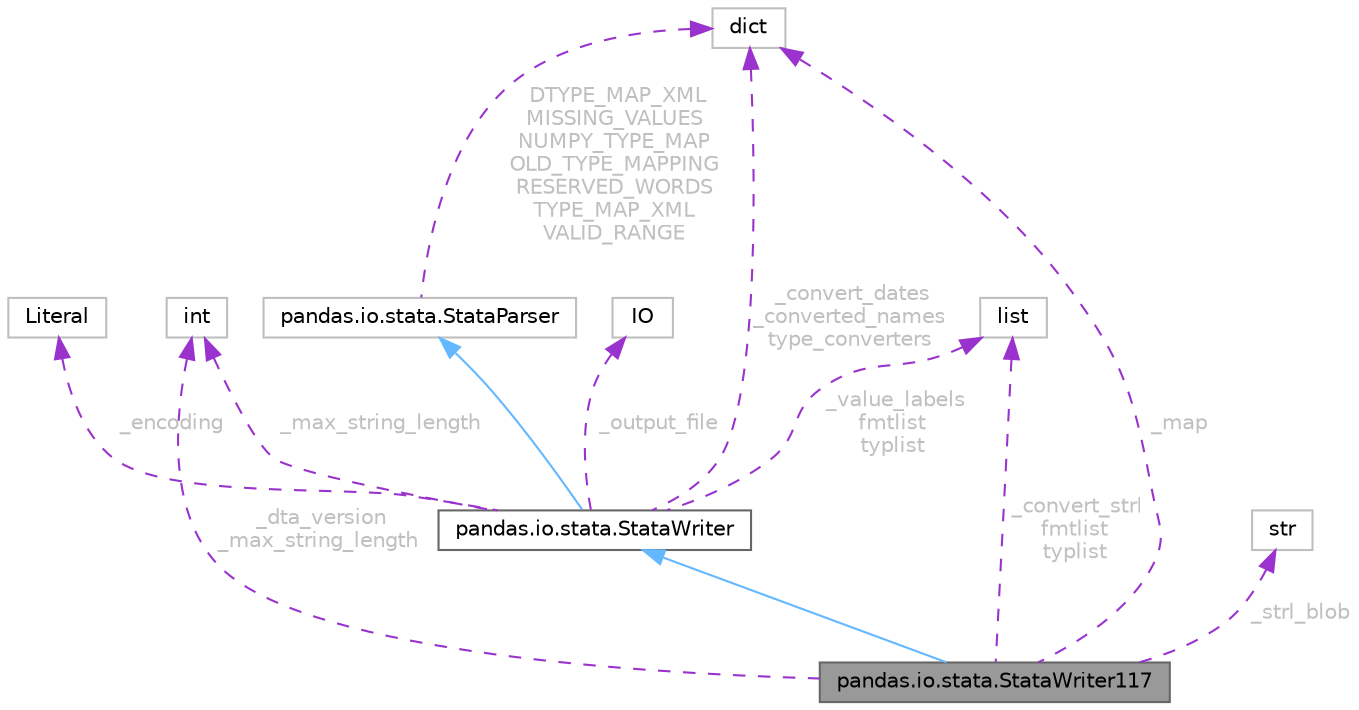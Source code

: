 digraph "pandas.io.stata.StataWriter117"
{
 // LATEX_PDF_SIZE
  bgcolor="transparent";
  edge [fontname=Helvetica,fontsize=10,labelfontname=Helvetica,labelfontsize=10];
  node [fontname=Helvetica,fontsize=10,shape=box,height=0.2,width=0.4];
  Node1 [id="Node000001",label="pandas.io.stata.StataWriter117",height=0.2,width=0.4,color="gray40", fillcolor="grey60", style="filled", fontcolor="black",tooltip=" "];
  Node2 -> Node1 [id="edge13_Node000001_Node000002",dir="back",color="steelblue1",style="solid",tooltip=" "];
  Node2 [id="Node000002",label="pandas.io.stata.StataWriter",height=0.2,width=0.4,color="gray40", fillcolor="white", style="filled",URL="$d3/d82/classpandas_1_1io_1_1stata_1_1StataWriter.html",tooltip=" "];
  Node3 -> Node2 [id="edge14_Node000002_Node000003",dir="back",color="steelblue1",style="solid",tooltip=" "];
  Node3 [id="Node000003",label="pandas.io.stata.StataParser",height=0.2,width=0.4,color="grey75", fillcolor="white", style="filled",URL="$df/d0e/classpandas_1_1io_1_1stata_1_1StataParser.html",tooltip=" "];
  Node4 -> Node3 [id="edge15_Node000003_Node000004",dir="back",color="darkorchid3",style="dashed",tooltip=" ",label=" DTYPE_MAP_XML\nMISSING_VALUES\nNUMPY_TYPE_MAP\nOLD_TYPE_MAPPING\nRESERVED_WORDS\nTYPE_MAP_XML\nVALID_RANGE",fontcolor="grey" ];
  Node4 [id="Node000004",label="dict",height=0.2,width=0.4,color="grey75", fillcolor="white", style="filled",tooltip=" "];
  Node5 -> Node2 [id="edge16_Node000002_Node000005",dir="back",color="darkorchid3",style="dashed",tooltip=" ",label=" _max_string_length",fontcolor="grey" ];
  Node5 [id="Node000005",label="int",height=0.2,width=0.4,color="grey75", fillcolor="white", style="filled",tooltip=" "];
  Node6 -> Node2 [id="edge17_Node000002_Node000006",dir="back",color="darkorchid3",style="dashed",tooltip=" ",label=" _encoding",fontcolor="grey" ];
  Node6 [id="Node000006",label="Literal",height=0.2,width=0.4,color="grey75", fillcolor="white", style="filled",tooltip=" "];
  Node4 -> Node2 [id="edge18_Node000002_Node000004",dir="back",color="darkorchid3",style="dashed",tooltip=" ",label=" _convert_dates\n_converted_names\ntype_converters",fontcolor="grey" ];
  Node7 -> Node2 [id="edge19_Node000002_Node000007",dir="back",color="darkorchid3",style="dashed",tooltip=" ",label=" _value_labels\nfmtlist\ntyplist",fontcolor="grey" ];
  Node7 [id="Node000007",label="list",height=0.2,width=0.4,color="grey75", fillcolor="white", style="filled",tooltip=" "];
  Node8 -> Node2 [id="edge20_Node000002_Node000008",dir="back",color="darkorchid3",style="dashed",tooltip=" ",label=" _output_file",fontcolor="grey" ];
  Node8 [id="Node000008",label="IO",height=0.2,width=0.4,color="grey75", fillcolor="white", style="filled",tooltip=" "];
  Node5 -> Node1 [id="edge21_Node000001_Node000005",dir="back",color="darkorchid3",style="dashed",tooltip=" ",label=" _dta_version\n_max_string_length",fontcolor="grey" ];
  Node7 -> Node1 [id="edge22_Node000001_Node000007",dir="back",color="darkorchid3",style="dashed",tooltip=" ",label=" _convert_strl\nfmtlist\ntyplist",fontcolor="grey" ];
  Node4 -> Node1 [id="edge23_Node000001_Node000004",dir="back",color="darkorchid3",style="dashed",tooltip=" ",label=" _map",fontcolor="grey" ];
  Node9 -> Node1 [id="edge24_Node000001_Node000009",dir="back",color="darkorchid3",style="dashed",tooltip=" ",label=" _strl_blob",fontcolor="grey" ];
  Node9 [id="Node000009",label="str",height=0.2,width=0.4,color="grey75", fillcolor="white", style="filled",tooltip=" "];
}

